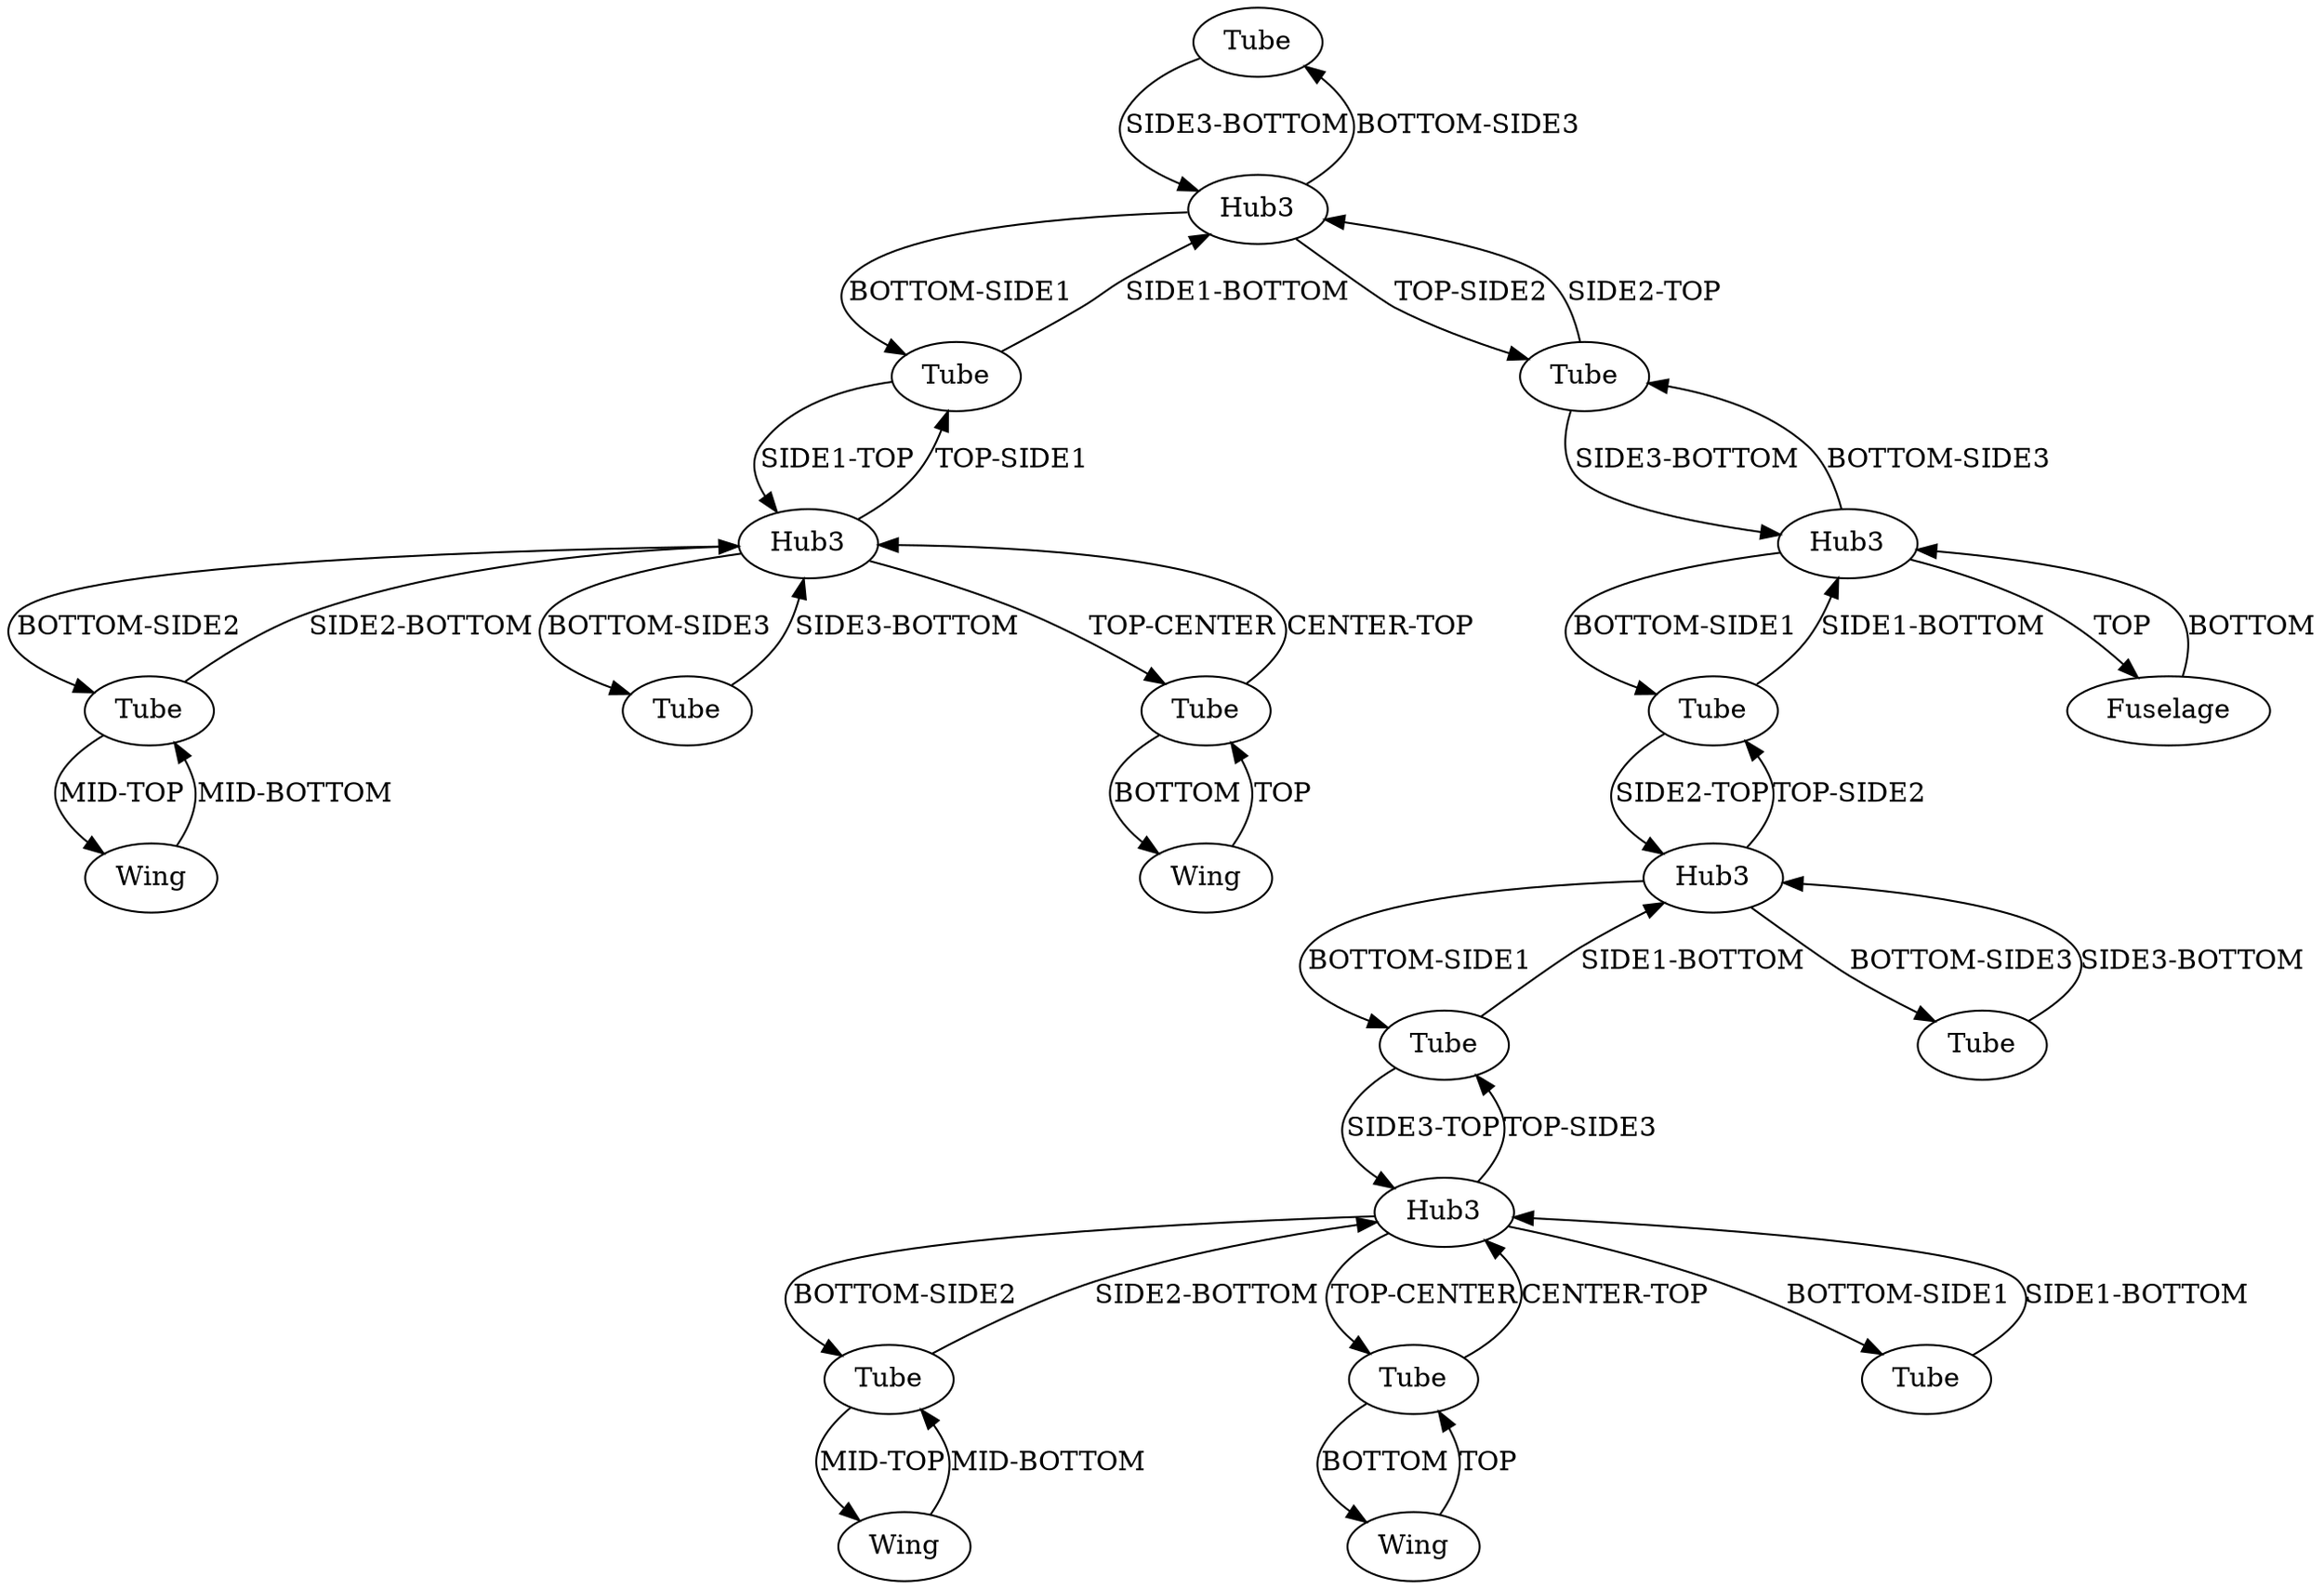 /* Created by igraph 0.10.2 */
digraph {
  0 [
    instance=Tube_instance_1
    label=Tube
  ];
  1 [
    instance=Wing_instance_1
    label=Wing
  ];
  2 [
    instance=Tube_instance_3
    label=Tube
  ];
  3 [
    instance=Wing_instance_2
    label=Wing
  ];
  4 [
    instance=Tube_instance_4
    label=Tube
  ];
  5 [
    instance=Tube_instance_5
    label=Tube
  ];
  6 [
    instance=Hub3_instance_1
    label=Hub3
  ];
  7 [
    instance=Wing_instance_3
    label=Wing
  ];
  8 [
    instance=Hub3_instance_2
    label=Hub3
  ];
  9 [
    instance=Tube_instance_7
    label=Tube
  ];
  10 [
    instance=Tube_instance_8
    label=Tube
  ];
  11 [
    instance=Tube_instance_9
    label=Tube
  ];
  12 [
    instance=Fuselage_instance_1
    label=Fuselage
  ];
  13 [
    instance=Hub3_instance_3
    label=Hub3
  ];
  14 [
    instance=Tube_instance_11
    label=Tube
  ];
  15 [
    instance=Tube_instance_12
    label=Tube
  ];
  16 [
    instance=Tube_instance_14
    label=Tube
  ];
  17 [
    instance=Wing_instance_5
    label=Wing
  ];
  18 [
    instance=Hub3_instance_4
    label=Hub3
  ];
  19 [
    instance=Hub3_instance_5
    label=Hub3
  ];
  20 [
    instance=Tube_instance_15
    label=Tube
  ];
  21 [
    instance=Tube_instance_16
    label=Tube
  ];

  0 -> 8 [
    label="SIDE3-BOTTOM"
  ];
  1 -> 21 [
    label=TOP
  ];
  2 -> 6 [
    label="SIDE3-TOP"
  ];
  2 -> 18 [
    label="SIDE1-BOTTOM"
  ];
  3 -> 5 [
    label="MID-BOTTOM"
  ];
  4 -> 8 [
    label="SIDE1-BOTTOM"
  ];
  4 -> 19 [
    label="SIDE1-TOP"
  ];
  5 -> 19 [
    label="SIDE2-BOTTOM"
  ];
  5 -> 3 [
    label="MID-TOP"
  ];
  6 -> 11 [
    label="TOP-CENTER"
  ];
  6 -> 16 [
    label="BOTTOM-SIDE1"
  ];
  6 -> 2 [
    label="TOP-SIDE3"
  ];
  6 -> 10 [
    label="BOTTOM-SIDE2"
  ];
  7 -> 11 [
    label=TOP
  ];
  8 -> 4 [
    label="BOTTOM-SIDE1"
  ];
  8 -> 14 [
    label="TOP-SIDE2"
  ];
  8 -> 0 [
    label="BOTTOM-SIDE3"
  ];
  9 -> 13 [
    label="SIDE1-BOTTOM"
  ];
  9 -> 18 [
    label="SIDE2-TOP"
  ];
  10 -> 17 [
    label="MID-TOP"
  ];
  10 -> 6 [
    label="SIDE2-BOTTOM"
  ];
  11 -> 7 [
    label=BOTTOM
  ];
  11 -> 6 [
    label="CENTER-TOP"
  ];
  12 -> 13 [
    label=BOTTOM
  ];
  13 -> 9 [
    label="BOTTOM-SIDE1"
  ];
  13 -> 14 [
    label="BOTTOM-SIDE3"
  ];
  13 -> 12 [
    label=TOP
  ];
  14 -> 8 [
    label="SIDE2-TOP"
  ];
  14 -> 13 [
    label="SIDE3-BOTTOM"
  ];
  15 -> 19 [
    label="SIDE3-BOTTOM"
  ];
  16 -> 6 [
    label="SIDE1-BOTTOM"
  ];
  17 -> 10 [
    label="MID-BOTTOM"
  ];
  18 -> 20 [
    label="BOTTOM-SIDE3"
  ];
  18 -> 9 [
    label="TOP-SIDE2"
  ];
  18 -> 2 [
    label="BOTTOM-SIDE1"
  ];
  19 -> 4 [
    label="TOP-SIDE1"
  ];
  19 -> 21 [
    label="TOP-CENTER"
  ];
  19 -> 15 [
    label="BOTTOM-SIDE3"
  ];
  19 -> 5 [
    label="BOTTOM-SIDE2"
  ];
  20 -> 18 [
    label="SIDE3-BOTTOM"
  ];
  21 -> 1 [
    label=BOTTOM
  ];
  21 -> 19 [
    label="CENTER-TOP"
  ];
}
